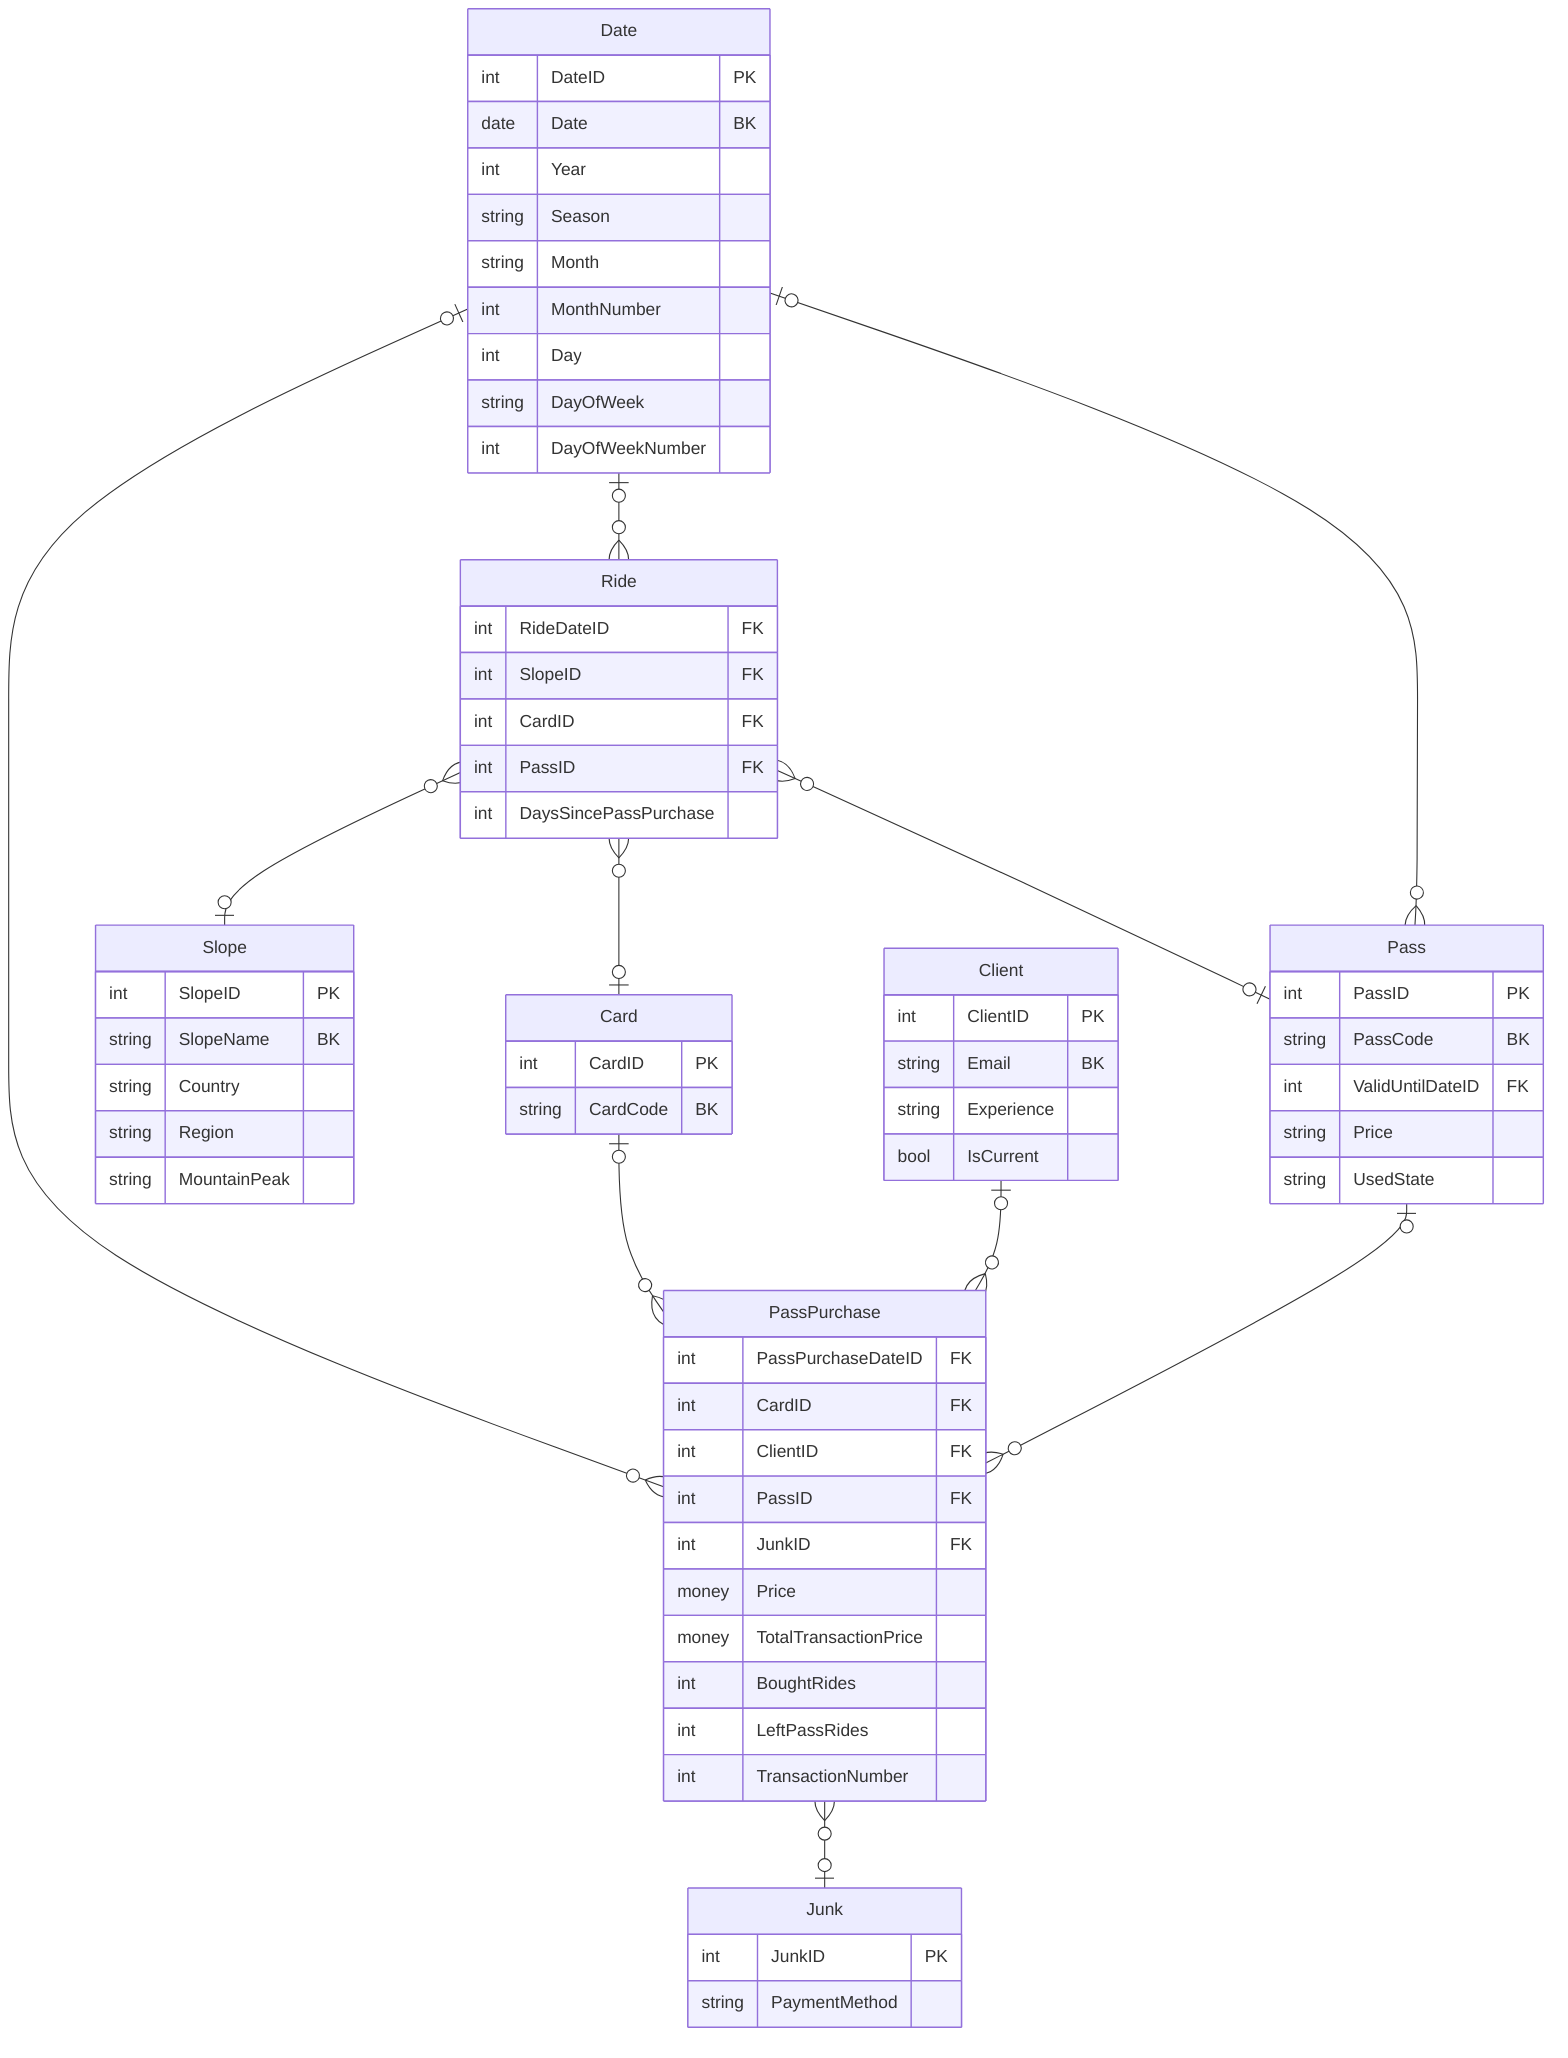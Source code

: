 erDiagram
    Date |o--o{ Ride : ""
    Ride }o--o| Pass : ""
    Ride }o--o| Slope : ""
    Ride }o--o| Card : ""
    Date |o--o{ PassPurchase : ""
    Card |o--o{ PassPurchase : ""
    Client |o--o{ PassPurchase : ""
    Date |o--o{ Pass : ""
    Pass |o--o{ PassPurchase : ""
    PassPurchase }o--o| Junk : ""

Client {
    int ClientID "PK"
    string Email "BK"
    string Experience
    bool IsCurrent
}

Card {
    int CardID "PK"
    string CardCode "BK"
}

Date {
    int DateID "PK"
    date Date "BK"
    int Year
    string Season
    string Month
    int MonthNumber
    int Day
    string DayOfWeek
    int DayOfWeekNumber
}

Junk {
    int JunkID "PK"
    string PaymentMethod
}

Pass {
    int PassID "PK"
    string PassCode "BK"
    int ValidUntilDateID "FK"
    string Price
    string UsedState
}

PassPurchase {
    int PassPurchaseDateID "FK"
    int CardID "FK"
    int ClientID "FK"
    int PassID "FK"
    int JunkID "FK"
    money Price
    money TotalTransactionPrice
    int BoughtRides
    int LeftPassRides
    int TransactionNumber
}

Ride {
    int RideDateID "FK"
    int SlopeID "FK"
    int CardID "FK"
    int PassID "FK"
    int DaysSincePassPurchase
}

Slope {
    int SlopeID "PK"
    string SlopeName "BK"
    string Country
    string Region
    string MountainPeak
}